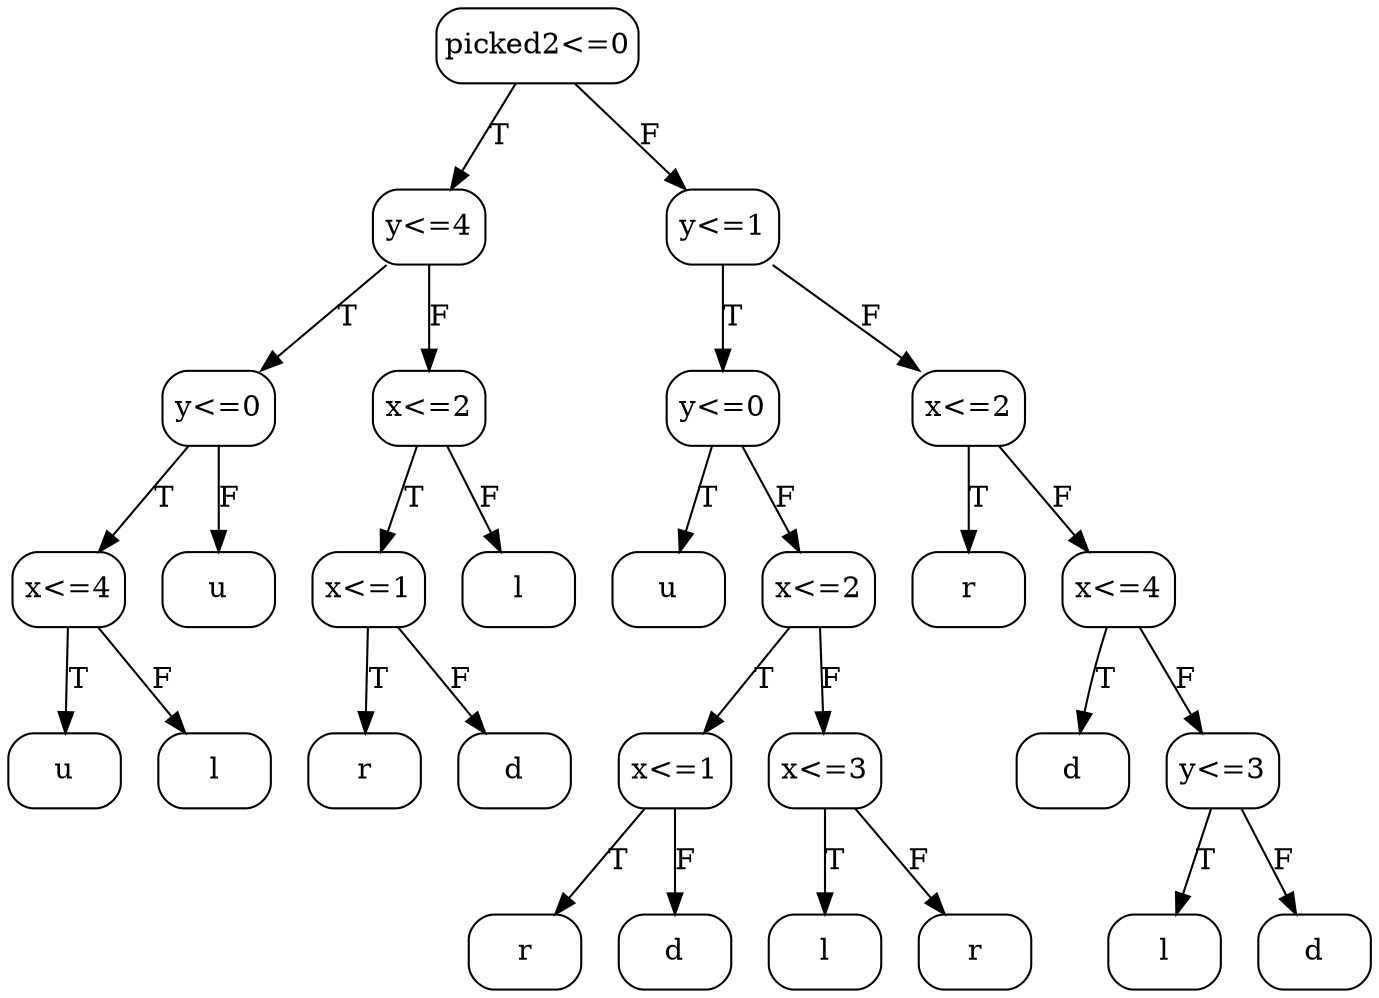 // decision tree
digraph {
	5 [label=u margin="0.05,0.05" shape=box style=rounded]
	6 [label=l margin="0.05,0.05" shape=box style=rounded]
	4 [label="x<=4" margin="0.05,0.05" shape=box style=rounded]
	4 -> 5 [label=T]
	4 -> 6 [label=F]
	7 [label=u margin="0.05,0.05" shape=box style=rounded]
	2 [label="y<=0" margin="0.05,0.05" shape=box style=rounded]
	2 -> 4 [label=T]
	2 -> 7 [label=F]
	19 [label=r margin="0.05,0.05" shape=box style=rounded]
	22 [label=d margin="0.05,0.05" shape=box style=rounded]
	18 [label="x<=1" margin="0.05,0.05" shape=box style=rounded]
	18 -> 19 [label=T]
	18 -> 22 [label=F]
	25 [label=l margin="0.05,0.05" shape=box style=rounded]
	17 [label="x<=2" margin="0.05,0.05" shape=box style=rounded]
	17 -> 18 [label=T]
	17 -> 25 [label=F]
	1 [label="y<=4" margin="0.05,0.05" shape=box style=rounded]
	1 -> 2 [label=T]
	1 -> 17 [label=F]
	34 [label=u margin="0.05,0.05" shape=box style=rounded]
	43 [label=r margin="0.05,0.05" shape=box style=rounded]
	44 [label=d margin="0.05,0.05" shape=box style=rounded]
	42 [label="x<=1" margin="0.05,0.05" shape=box style=rounded]
	42 -> 43 [label=T]
	42 -> 44 [label=F]
	46 [label=l margin="0.05,0.05" shape=box style=rounded]
	47 [label=r margin="0.05,0.05" shape=box style=rounded]
	45 [label="x<=3" margin="0.05,0.05" shape=box style=rounded]
	45 -> 46 [label=T]
	45 -> 47 [label=F]
	41 [label="x<=2" margin="0.05,0.05" shape=box style=rounded]
	41 -> 42 [label=T]
	41 -> 45 [label=F]
	33 [label="y<=0" margin="0.05,0.05" shape=box style=rounded]
	33 -> 34 [label=T]
	33 -> 41 [label=F]
	49 [label=r margin="0.05,0.05" shape=box style=rounded]
	57 [label=d margin="0.05,0.05" shape=box style=rounded]
	61 [label=l margin="0.05,0.05" shape=box style=rounded]
	62 [label=d margin="0.05,0.05" shape=box style=rounded]
	60 [label="y<=3" margin="0.05,0.05" shape=box style=rounded]
	60 -> 61 [label=T]
	60 -> 62 [label=F]
	56 [label="x<=4" margin="0.05,0.05" shape=box style=rounded]
	56 -> 57 [label=T]
	56 -> 60 [label=F]
	48 [label="x<=2" margin="0.05,0.05" shape=box style=rounded]
	48 -> 49 [label=T]
	48 -> 56 [label=F]
	32 [label="y<=1" margin="0.05,0.05" shape=box style=rounded]
	32 -> 33 [label=T]
	32 -> 48 [label=F]
	0 [label="picked2<=0" margin="0.05,0.05" shape=box style=rounded]
	0 -> 1 [label=T]
	0 -> 32 [label=F]
}
